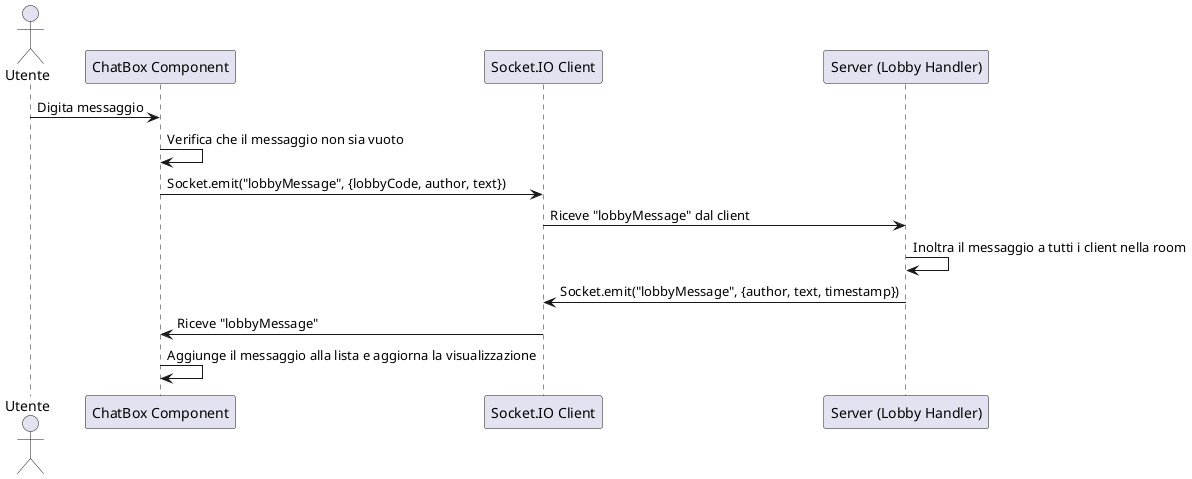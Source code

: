 @startuml LobbyChatFlow
actor "Utente" as U
participant "ChatBox Component" as CB
participant "Socket.IO Client" as SC
participant "Server (Lobby Handler)" as S

U -> CB : Digita messaggio
CB -> CB : Verifica che il messaggio non sia vuoto
CB -> SC : Socket.emit("lobbyMessage", {lobbyCode, author, text})
SC -> S : Riceve "lobbyMessage" dal client
S -> S : Inoltra il messaggio a tutti i client nella room
S -> SC : Socket.emit("lobbyMessage", {author, text, timestamp})
SC -> CB : Riceve "lobbyMessage"
CB -> CB : Aggiunge il messaggio alla lista e aggiorna la visualizzazione
@enduml
